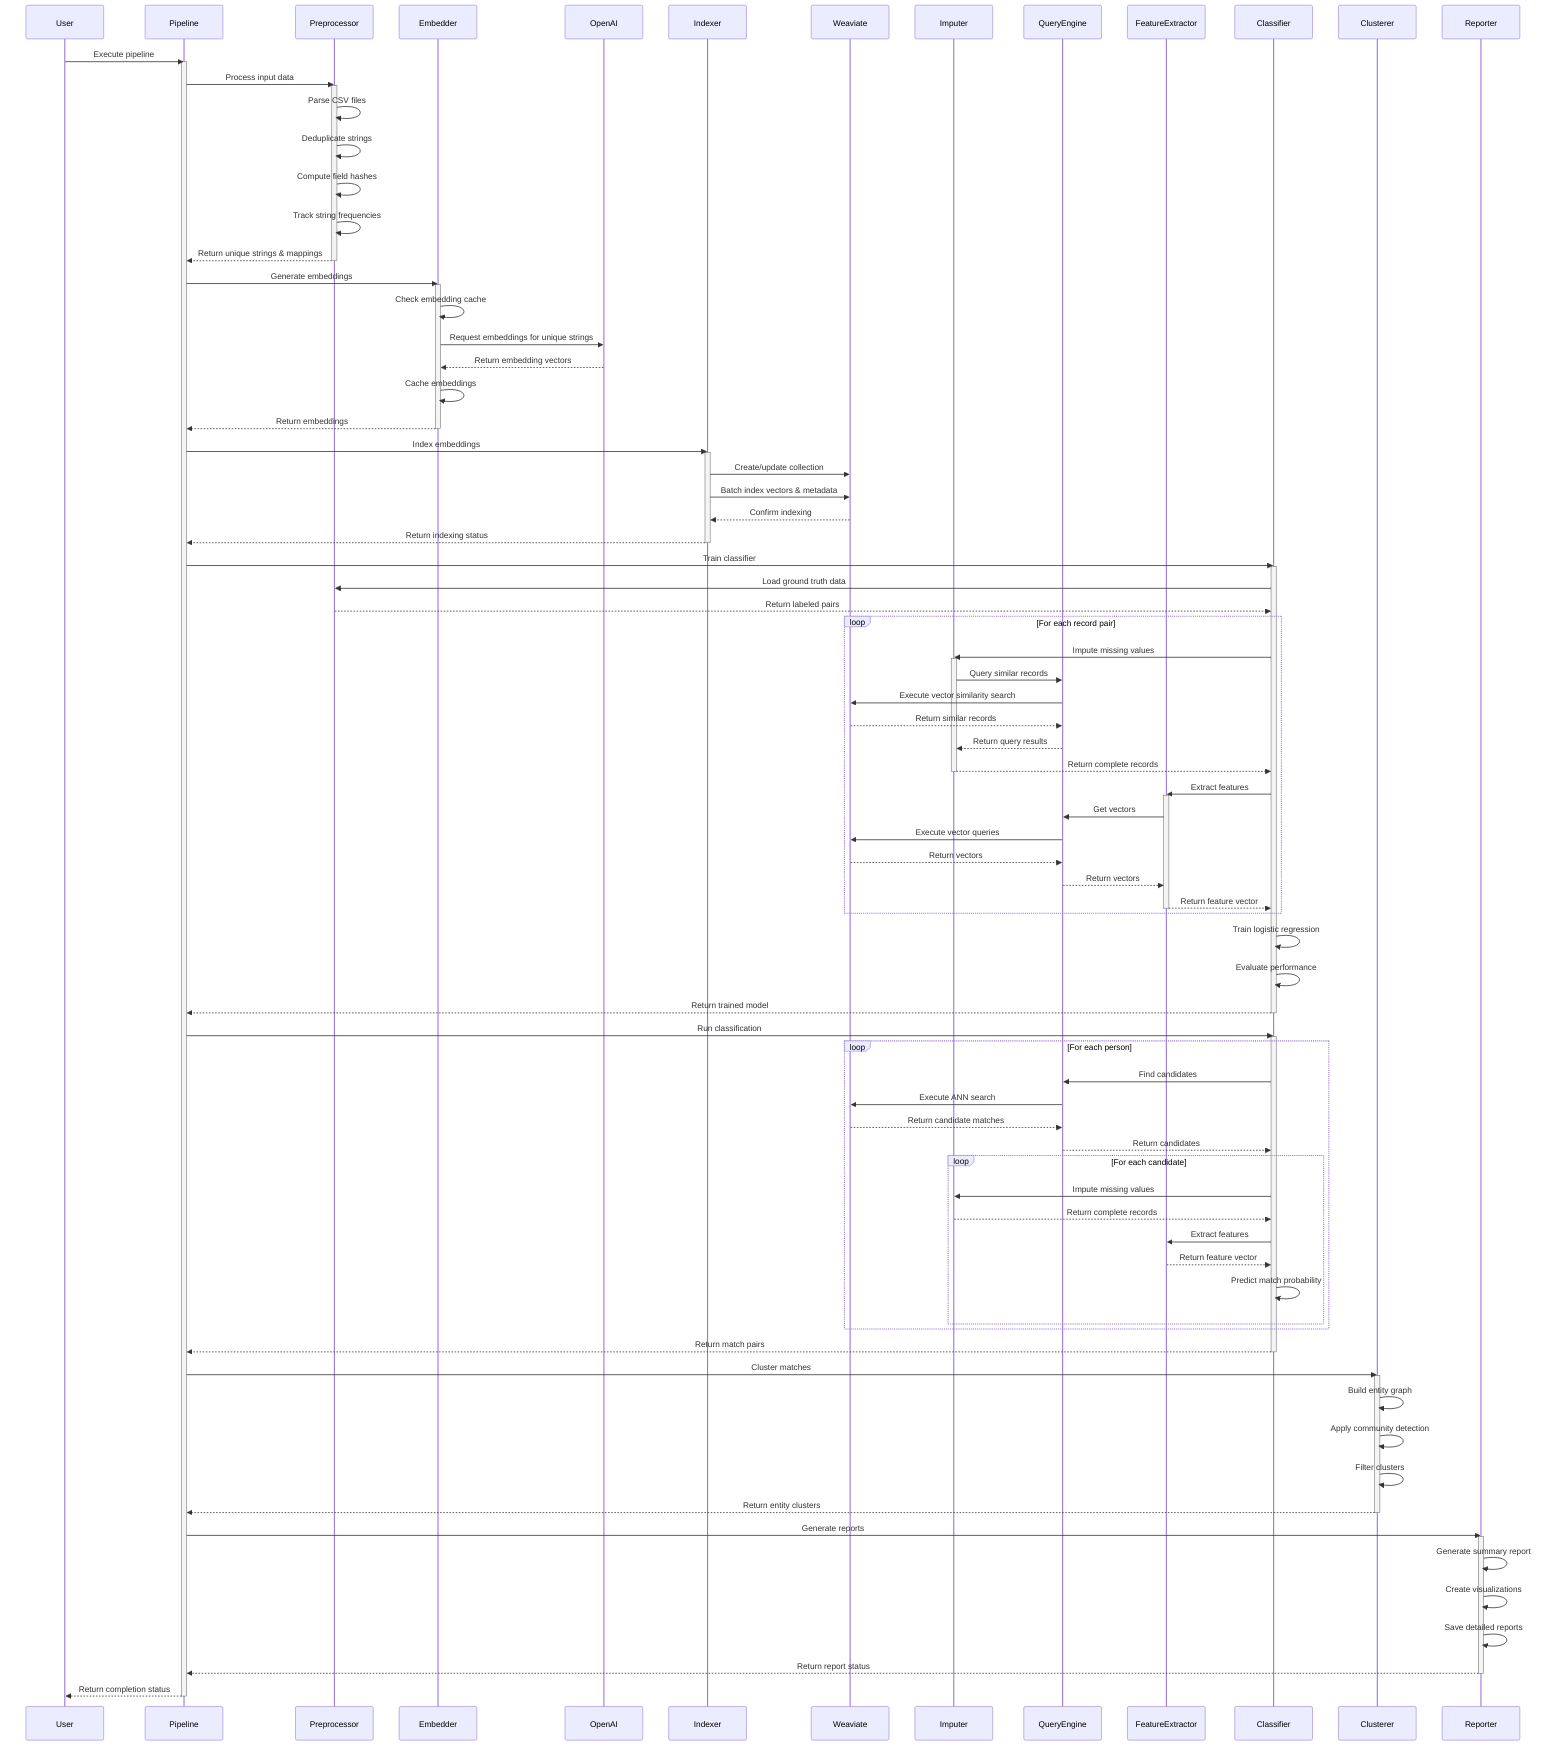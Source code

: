 sequenceDiagram
    participant User
    participant Pipeline
    participant Preprocessor
    participant Embedder
    participant OpenAI
    participant Indexer
    participant Weaviate
    participant Imputer
    participant QueryEngine
    participant FeatureExtractor
    participant Classifier
    participant Clusterer
    participant Reporter
    
    User->>Pipeline: Execute pipeline
    activate Pipeline
    
    %% Preprocessing Stage
    Pipeline->>Preprocessor: Process input data
    activate Preprocessor
    Preprocessor->>Preprocessor: Parse CSV files
    Preprocessor->>Preprocessor: Deduplicate strings
    Preprocessor->>Preprocessor: Compute field hashes
    Preprocessor->>Preprocessor: Track string frequencies
    Preprocessor-->>Pipeline: Return unique strings & mappings
    deactivate Preprocessor
    
    %% Embedding Stage
    Pipeline->>Embedder: Generate embeddings
    activate Embedder
    Embedder->>Embedder: Check embedding cache
    Embedder->>OpenAI: Request embeddings for unique strings
    OpenAI-->>Embedder: Return embedding vectors
    Embedder->>Embedder: Cache embeddings
    Embedder-->>Pipeline: Return embeddings
    deactivate Embedder
    
    %% Indexing Stage
    Pipeline->>Indexer: Index embeddings
    activate Indexer
    Indexer->>Weaviate: Create/update collection
    Indexer->>Weaviate: Batch index vectors & metadata
    Weaviate-->>Indexer: Confirm indexing
    Indexer-->>Pipeline: Return indexing status
    deactivate Indexer
    
    %% Training Stage
    Pipeline->>Classifier: Train classifier
    activate Classifier
    Classifier->>Preprocessor: Load ground truth data
    Preprocessor-->>Classifier: Return labeled pairs
    
    loop For each record pair
        Classifier->>Imputer: Impute missing values
        activate Imputer
        Imputer->>QueryEngine: Query similar records
        QueryEngine->>Weaviate: Execute vector similarity search
        Weaviate-->>QueryEngine: Return similar records
        QueryEngine-->>Imputer: Return query results
        Imputer-->>Classifier: Return complete records
        deactivate Imputer
        
        Classifier->>FeatureExtractor: Extract features
        activate FeatureExtractor
        FeatureExtractor->>QueryEngine: Get vectors
        QueryEngine->>Weaviate: Execute vector queries
        Weaviate-->>QueryEngine: Return vectors
        QueryEngine-->>FeatureExtractor: Return vectors
        FeatureExtractor-->>Classifier: Return feature vector
        deactivate FeatureExtractor
    end
    
    Classifier->>Classifier: Train logistic regression
    Classifier->>Classifier: Evaluate performance
    Classifier-->>Pipeline: Return trained model
    deactivate Classifier
    
    %% Classification Stage
    Pipeline->>Classifier: Run classification
    activate Classifier
    
    loop For each person
        Classifier->>QueryEngine: Find candidates
        QueryEngine->>Weaviate: Execute ANN search
        Weaviate-->>QueryEngine: Return candidate matches
        QueryEngine-->>Classifier: Return candidates
        
        loop For each candidate
            Classifier->>Imputer: Impute missing values
            Imputer-->>Classifier: Return complete records
            
            Classifier->>FeatureExtractor: Extract features
            FeatureExtractor-->>Classifier: Return feature vector
            
            Classifier->>Classifier: Predict match probability
        end
    end
    
    Classifier-->>Pipeline: Return match pairs
    deactivate Classifier
    
    %% Clustering Stage
    Pipeline->>Clusterer: Cluster matches
    activate Clusterer
    Clusterer->>Clusterer: Build entity graph
    Clusterer->>Clusterer: Apply community detection
    Clusterer->>Clusterer: Filter clusters
    Clusterer-->>Pipeline: Return entity clusters
    deactivate Clusterer
    
    %% Reporting Stage
    Pipeline->>Reporter: Generate reports
    activate Reporter
    Reporter->>Reporter: Generate summary report
    Reporter->>Reporter: Create visualizations
    Reporter->>Reporter: Save detailed reports
    Reporter-->>Pipeline: Return report status
    deactivate Reporter
    
    Pipeline-->>User: Return completion status
    deactivate Pipeline